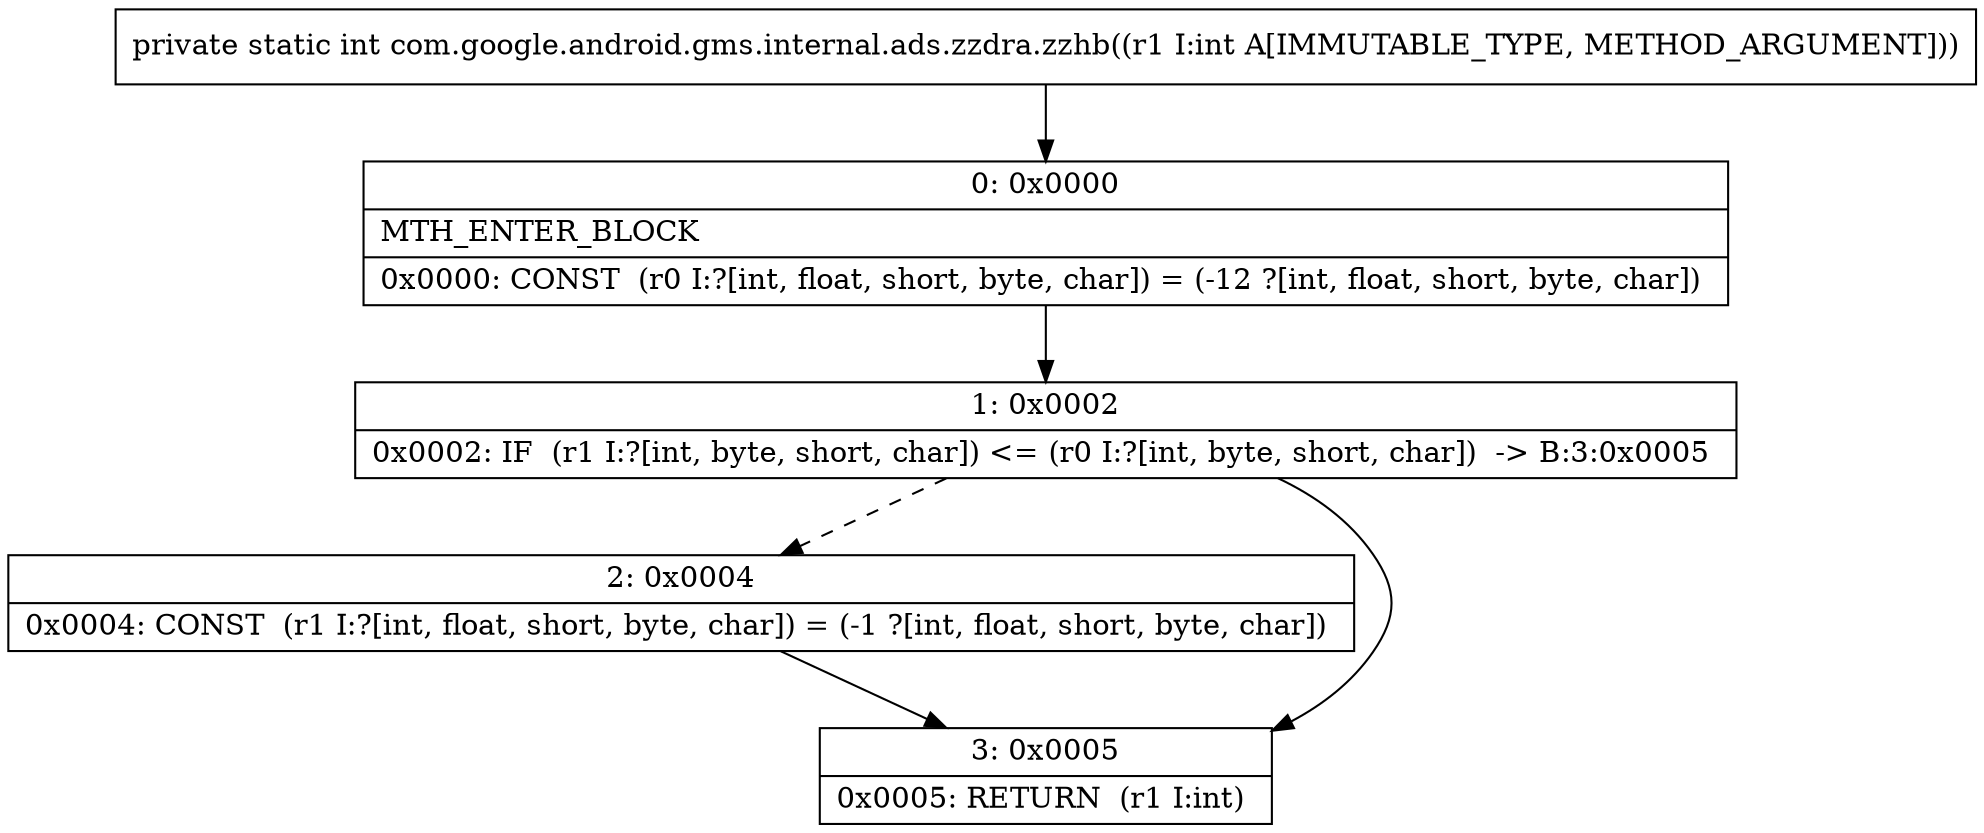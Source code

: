 digraph "CFG forcom.google.android.gms.internal.ads.zzdra.zzhb(I)I" {
Node_0 [shape=record,label="{0\:\ 0x0000|MTH_ENTER_BLOCK\l|0x0000: CONST  (r0 I:?[int, float, short, byte, char]) = (\-12 ?[int, float, short, byte, char]) \l}"];
Node_1 [shape=record,label="{1\:\ 0x0002|0x0002: IF  (r1 I:?[int, byte, short, char]) \<= (r0 I:?[int, byte, short, char])  \-\> B:3:0x0005 \l}"];
Node_2 [shape=record,label="{2\:\ 0x0004|0x0004: CONST  (r1 I:?[int, float, short, byte, char]) = (\-1 ?[int, float, short, byte, char]) \l}"];
Node_3 [shape=record,label="{3\:\ 0x0005|0x0005: RETURN  (r1 I:int) \l}"];
MethodNode[shape=record,label="{private static int com.google.android.gms.internal.ads.zzdra.zzhb((r1 I:int A[IMMUTABLE_TYPE, METHOD_ARGUMENT])) }"];
MethodNode -> Node_0;
Node_0 -> Node_1;
Node_1 -> Node_2[style=dashed];
Node_1 -> Node_3;
Node_2 -> Node_3;
}


